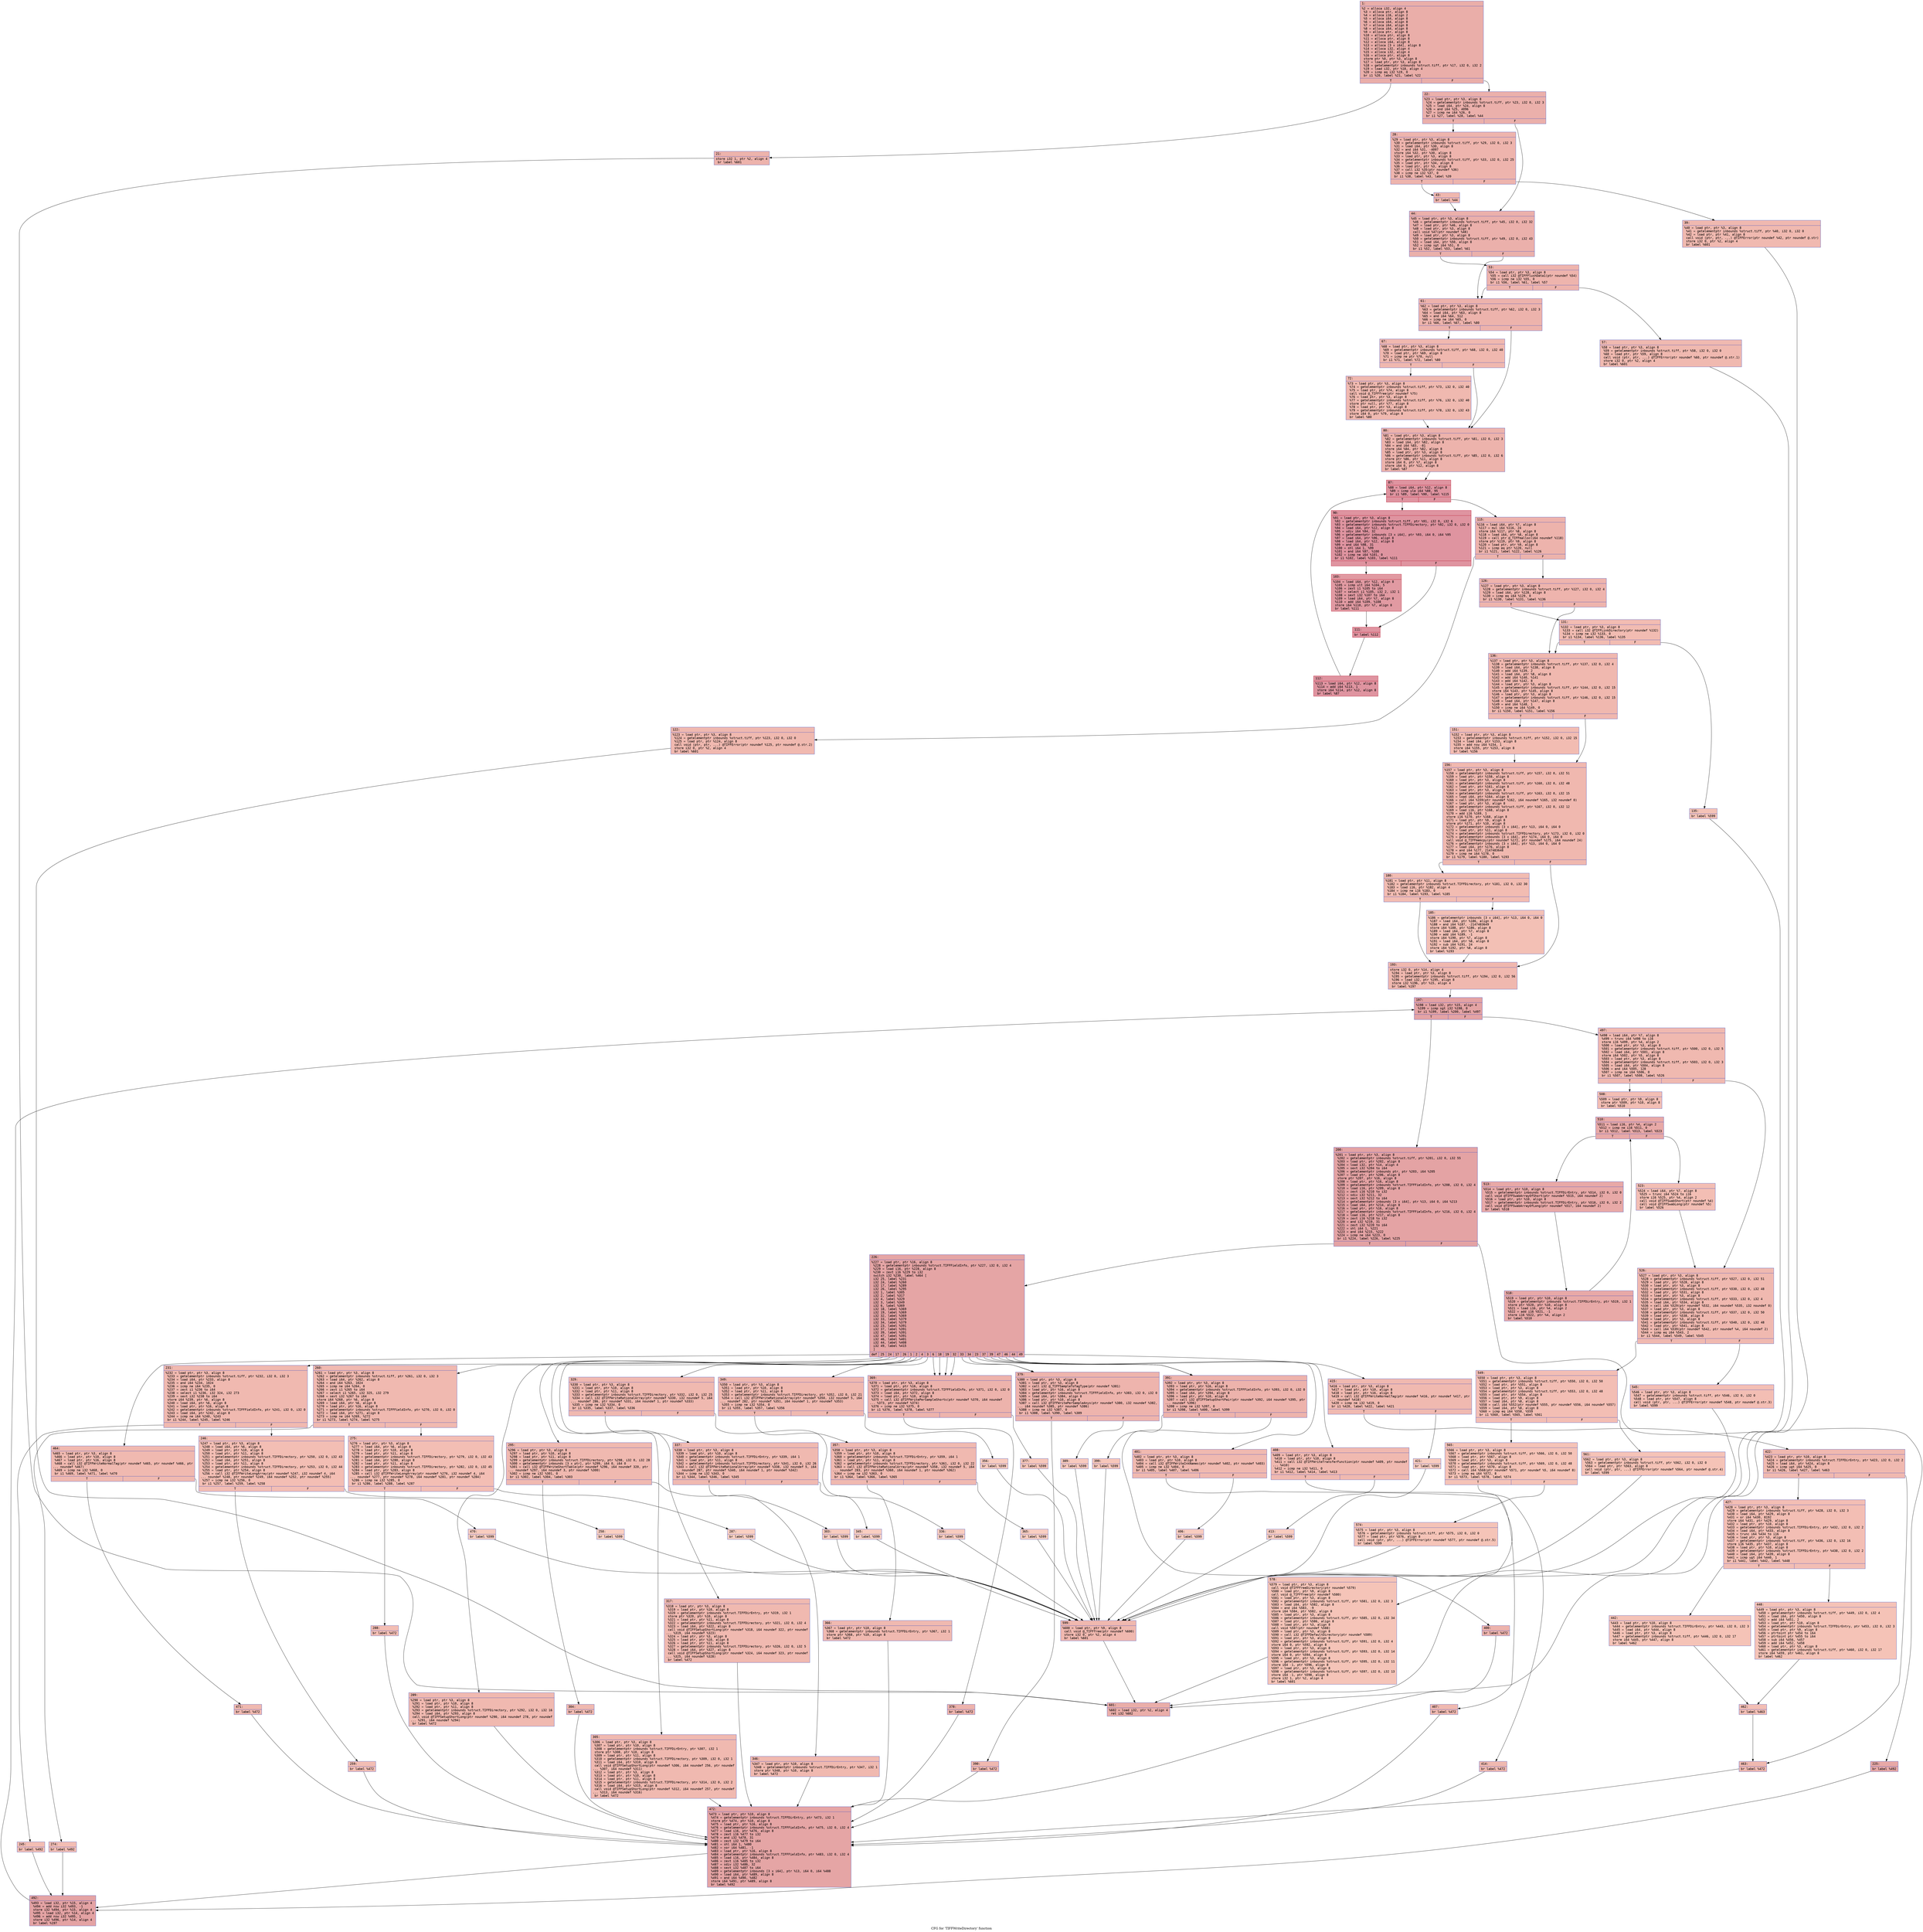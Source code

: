 digraph "CFG for 'TIFFWriteDirectory' function" {
	label="CFG for 'TIFFWriteDirectory' function";

	Node0x6000017e0320 [shape=record,color="#3d50c3ff", style=filled, fillcolor="#d0473d70" fontname="Courier",label="{1:\l|  %2 = alloca i32, align 4\l  %3 = alloca ptr, align 8\l  %4 = alloca i16, align 2\l  %5 = alloca i64, align 8\l  %6 = alloca i64, align 8\l  %7 = alloca i64, align 8\l  %8 = alloca i64, align 8\l  %9 = alloca ptr, align 8\l  %10 = alloca ptr, align 8\l  %11 = alloca ptr, align 8\l  %12 = alloca i64, align 8\l  %13 = alloca [3 x i64], align 8\l  %14 = alloca i32, align 4\l  %15 = alloca i32, align 4\l  %16 = alloca ptr, align 8\l  store ptr %0, ptr %3, align 8\l  %17 = load ptr, ptr %3, align 8\l  %18 = getelementptr inbounds %struct.tiff, ptr %17, i32 0, i32 2\l  %19 = load i32, ptr %18, align 4\l  %20 = icmp eq i32 %19, 0\l  br i1 %20, label %21, label %22\l|{<s0>T|<s1>F}}"];
	Node0x6000017e0320:s0 -> Node0x6000017e0370[tooltip="1 -> 21\nProbability 37.50%" ];
	Node0x6000017e0320:s1 -> Node0x6000017e03c0[tooltip="1 -> 22\nProbability 62.50%" ];
	Node0x6000017e0370 [shape=record,color="#3d50c3ff", style=filled, fillcolor="#d6524470" fontname="Courier",label="{21:\l|  store i32 1, ptr %2, align 4\l  br label %601\l}"];
	Node0x6000017e0370 -> Node0x6000017e22b0[tooltip="21 -> 601\nProbability 100.00%" ];
	Node0x6000017e03c0 [shape=record,color="#3d50c3ff", style=filled, fillcolor="#d24b4070" fontname="Courier",label="{22:\l|  %23 = load ptr, ptr %3, align 8\l  %24 = getelementptr inbounds %struct.tiff, ptr %23, i32 0, i32 3\l  %25 = load i64, ptr %24, align 8\l  %26 = and i64 %25, 4096\l  %27 = icmp ne i64 %26, 0\l  br i1 %27, label %28, label %44\l|{<s0>T|<s1>F}}"];
	Node0x6000017e03c0:s0 -> Node0x6000017e0410[tooltip="22 -> 28\nProbability 50.00%" ];
	Node0x6000017e03c0:s1 -> Node0x6000017e0500[tooltip="22 -> 44\nProbability 50.00%" ];
	Node0x6000017e0410 [shape=record,color="#3d50c3ff", style=filled, fillcolor="#d8564670" fontname="Courier",label="{28:\l|  %29 = load ptr, ptr %3, align 8\l  %30 = getelementptr inbounds %struct.tiff, ptr %29, i32 0, i32 3\l  %31 = load i64, ptr %30, align 8\l  %32 = and i64 %31, -4097\l  store i64 %32, ptr %30, align 8\l  %33 = load ptr, ptr %3, align 8\l  %34 = getelementptr inbounds %struct.tiff, ptr %33, i32 0, i32 25\l  %35 = load ptr, ptr %34, align 8\l  %36 = load ptr, ptr %3, align 8\l  %37 = call i32 %35(ptr noundef %36)\l  %38 = icmp ne i32 %37, 0\l  br i1 %38, label %43, label %39\l|{<s0>T|<s1>F}}"];
	Node0x6000017e0410:s0 -> Node0x6000017e04b0[tooltip="28 -> 43\nProbability 62.50%" ];
	Node0x6000017e0410:s1 -> Node0x6000017e0460[tooltip="28 -> 39\nProbability 37.50%" ];
	Node0x6000017e0460 [shape=record,color="#3d50c3ff", style=filled, fillcolor="#de614d70" fontname="Courier",label="{39:\l|  %40 = load ptr, ptr %3, align 8\l  %41 = getelementptr inbounds %struct.tiff, ptr %40, i32 0, i32 0\l  %42 = load ptr, ptr %41, align 8\l  call void (ptr, ptr, ...) @TIFFError(ptr noundef %42, ptr noundef @.str)\l  store i32 0, ptr %2, align 4\l  br label %601\l}"];
	Node0x6000017e0460 -> Node0x6000017e22b0[tooltip="39 -> 601\nProbability 100.00%" ];
	Node0x6000017e04b0 [shape=record,color="#3d50c3ff", style=filled, fillcolor="#dc5d4a70" fontname="Courier",label="{43:\l|  br label %44\l}"];
	Node0x6000017e04b0 -> Node0x6000017e0500[tooltip="43 -> 44\nProbability 100.00%" ];
	Node0x6000017e0500 [shape=record,color="#3d50c3ff", style=filled, fillcolor="#d24b4070" fontname="Courier",label="{44:\l|  %45 = load ptr, ptr %3, align 8\l  %46 = getelementptr inbounds %struct.tiff, ptr %45, i32 0, i32 32\l  %47 = load ptr, ptr %46, align 8\l  %48 = load ptr, ptr %3, align 8\l  call void %47(ptr noundef %48)\l  %49 = load ptr, ptr %3, align 8\l  %50 = getelementptr inbounds %struct.tiff, ptr %49, i32 0, i32 43\l  %51 = load i64, ptr %50, align 8\l  %52 = icmp sgt i64 %51, 0\l  br i1 %52, label %53, label %61\l|{<s0>T|<s1>F}}"];
	Node0x6000017e0500:s0 -> Node0x6000017e0550[tooltip="44 -> 53\nProbability 62.50%" ];
	Node0x6000017e0500:s1 -> Node0x6000017e05f0[tooltip="44 -> 61\nProbability 37.50%" ];
	Node0x6000017e0550 [shape=record,color="#3d50c3ff", style=filled, fillcolor="#d8564670" fontname="Courier",label="{53:\l|  %54 = load ptr, ptr %3, align 8\l  %55 = call i32 @TIFFFlushData1(ptr noundef %54)\l  %56 = icmp ne i32 %55, 0\l  br i1 %56, label %61, label %57\l|{<s0>T|<s1>F}}"];
	Node0x6000017e0550:s0 -> Node0x6000017e05f0[tooltip="53 -> 61\nProbability 62.50%" ];
	Node0x6000017e0550:s1 -> Node0x6000017e05a0[tooltip="53 -> 57\nProbability 37.50%" ];
	Node0x6000017e05a0 [shape=record,color="#3d50c3ff", style=filled, fillcolor="#de614d70" fontname="Courier",label="{57:\l|  %58 = load ptr, ptr %3, align 8\l  %59 = getelementptr inbounds %struct.tiff, ptr %58, i32 0, i32 0\l  %60 = load ptr, ptr %59, align 8\l  call void (ptr, ptr, ...) @TIFFError(ptr noundef %60, ptr noundef @.str.1)\l  store i32 0, ptr %2, align 4\l  br label %601\l}"];
	Node0x6000017e05a0 -> Node0x6000017e22b0[tooltip="57 -> 601\nProbability 100.00%" ];
	Node0x6000017e05f0 [shape=record,color="#3d50c3ff", style=filled, fillcolor="#d6524470" fontname="Courier",label="{61:\l|  %62 = load ptr, ptr %3, align 8\l  %63 = getelementptr inbounds %struct.tiff, ptr %62, i32 0, i32 3\l  %64 = load i64, ptr %63, align 8\l  %65 = and i64 %64, 512\l  %66 = icmp ne i64 %65, 0\l  br i1 %66, label %67, label %80\l|{<s0>T|<s1>F}}"];
	Node0x6000017e05f0:s0 -> Node0x6000017e0640[tooltip="61 -> 67\nProbability 50.00%" ];
	Node0x6000017e05f0:s1 -> Node0x6000017e06e0[tooltip="61 -> 80\nProbability 50.00%" ];
	Node0x6000017e0640 [shape=record,color="#3d50c3ff", style=filled, fillcolor="#dc5d4a70" fontname="Courier",label="{67:\l|  %68 = load ptr, ptr %3, align 8\l  %69 = getelementptr inbounds %struct.tiff, ptr %68, i32 0, i32 40\l  %70 = load ptr, ptr %69, align 8\l  %71 = icmp ne ptr %70, null\l  br i1 %71, label %72, label %80\l|{<s0>T|<s1>F}}"];
	Node0x6000017e0640:s0 -> Node0x6000017e0690[tooltip="67 -> 72\nProbability 62.50%" ];
	Node0x6000017e0640:s1 -> Node0x6000017e06e0[tooltip="67 -> 80\nProbability 37.50%" ];
	Node0x6000017e0690 [shape=record,color="#3d50c3ff", style=filled, fillcolor="#de614d70" fontname="Courier",label="{72:\l|  %73 = load ptr, ptr %3, align 8\l  %74 = getelementptr inbounds %struct.tiff, ptr %73, i32 0, i32 40\l  %75 = load ptr, ptr %74, align 8\l  call void @_TIFFfree(ptr noundef %75)\l  %76 = load ptr, ptr %3, align 8\l  %77 = getelementptr inbounds %struct.tiff, ptr %76, i32 0, i32 40\l  store ptr null, ptr %77, align 8\l  %78 = load ptr, ptr %3, align 8\l  %79 = getelementptr inbounds %struct.tiff, ptr %78, i32 0, i32 43\l  store i64 0, ptr %79, align 8\l  br label %80\l}"];
	Node0x6000017e0690 -> Node0x6000017e06e0[tooltip="72 -> 80\nProbability 100.00%" ];
	Node0x6000017e06e0 [shape=record,color="#3d50c3ff", style=filled, fillcolor="#d6524470" fontname="Courier",label="{80:\l|  %81 = load ptr, ptr %3, align 8\l  %82 = getelementptr inbounds %struct.tiff, ptr %81, i32 0, i32 3\l  %83 = load i64, ptr %82, align 8\l  %84 = and i64 %83, -81\l  store i64 %84, ptr %82, align 8\l  %85 = load ptr, ptr %3, align 8\l  %86 = getelementptr inbounds %struct.tiff, ptr %85, i32 0, i32 6\l  store ptr %86, ptr %11, align 8\l  store i64 0, ptr %7, align 8\l  store i64 0, ptr %12, align 8\l  br label %87\l}"];
	Node0x6000017e06e0 -> Node0x6000017e0730[tooltip="80 -> 87\nProbability 100.00%" ];
	Node0x6000017e0730 [shape=record,color="#b70d28ff", style=filled, fillcolor="#b70d2870" fontname="Courier",label="{87:\l|  %88 = load i64, ptr %12, align 8\l  %89 = icmp ule i64 %88, 95\l  br i1 %89, label %90, label %115\l|{<s0>T|<s1>F}}"];
	Node0x6000017e0730:s0 -> Node0x6000017e0780[tooltip="87 -> 90\nProbability 96.88%" ];
	Node0x6000017e0730:s1 -> Node0x6000017e08c0[tooltip="87 -> 115\nProbability 3.12%" ];
	Node0x6000017e0780 [shape=record,color="#b70d28ff", style=filled, fillcolor="#b70d2870" fontname="Courier",label="{90:\l|  %91 = load ptr, ptr %3, align 8\l  %92 = getelementptr inbounds %struct.tiff, ptr %91, i32 0, i32 6\l  %93 = getelementptr inbounds %struct.TIFFDirectory, ptr %92, i32 0, i32 0\l  %94 = load i64, ptr %12, align 8\l  %95 = udiv i64 %94, 32\l  %96 = getelementptr inbounds [3 x i64], ptr %93, i64 0, i64 %95\l  %97 = load i64, ptr %96, align 8\l  %98 = load i64, ptr %12, align 8\l  %99 = and i64 %98, 31\l  %100 = shl i64 1, %99\l  %101 = and i64 %97, %100\l  %102 = icmp ne i64 %101, 0\l  br i1 %102, label %103, label %111\l|{<s0>T|<s1>F}}"];
	Node0x6000017e0780:s0 -> Node0x6000017e07d0[tooltip="90 -> 103\nProbability 62.50%" ];
	Node0x6000017e0780:s1 -> Node0x6000017e0820[tooltip="90 -> 111\nProbability 37.50%" ];
	Node0x6000017e07d0 [shape=record,color="#b70d28ff", style=filled, fillcolor="#bb1b2c70" fontname="Courier",label="{103:\l|  %104 = load i64, ptr %12, align 8\l  %105 = icmp ult i64 %104, 5\l  %106 = zext i1 %105 to i64\l  %107 = select i1 %105, i32 2, i32 1\l  %108 = sext i32 %107 to i64\l  %109 = load i64, ptr %7, align 8\l  %110 = add i64 %109, %108\l  store i64 %110, ptr %7, align 8\l  br label %111\l}"];
	Node0x6000017e07d0 -> Node0x6000017e0820[tooltip="103 -> 111\nProbability 100.00%" ];
	Node0x6000017e0820 [shape=record,color="#b70d28ff", style=filled, fillcolor="#b70d2870" fontname="Courier",label="{111:\l|  br label %112\l}"];
	Node0x6000017e0820 -> Node0x6000017e0870[tooltip="111 -> 112\nProbability 100.00%" ];
	Node0x6000017e0870 [shape=record,color="#b70d28ff", style=filled, fillcolor="#b70d2870" fontname="Courier",label="{112:\l|  %113 = load i64, ptr %12, align 8\l  %114 = add i64 %113, 1\l  store i64 %114, ptr %12, align 8\l  br label %87\l}"];
	Node0x6000017e0870 -> Node0x6000017e0730[tooltip="112 -> 87\nProbability 100.00%" ];
	Node0x6000017e08c0 [shape=record,color="#3d50c3ff", style=filled, fillcolor="#d6524470" fontname="Courier",label="{115:\l|  %116 = load i64, ptr %7, align 8\l  %117 = mul i64 %116, 24\l  store i64 %117, ptr %8, align 8\l  %118 = load i64, ptr %8, align 8\l  %119 = call ptr @_TIFFmalloc(i64 noundef %118)\l  store ptr %119, ptr %9, align 8\l  %120 = load ptr, ptr %9, align 8\l  %121 = icmp eq ptr %120, null\l  br i1 %121, label %122, label %126\l|{<s0>T|<s1>F}}"];
	Node0x6000017e08c0:s0 -> Node0x6000017e0910[tooltip="115 -> 122\nProbability 37.50%" ];
	Node0x6000017e08c0:s1 -> Node0x6000017e0960[tooltip="115 -> 126\nProbability 62.50%" ];
	Node0x6000017e0910 [shape=record,color="#3d50c3ff", style=filled, fillcolor="#de614d70" fontname="Courier",label="{122:\l|  %123 = load ptr, ptr %3, align 8\l  %124 = getelementptr inbounds %struct.tiff, ptr %123, i32 0, i32 0\l  %125 = load ptr, ptr %124, align 8\l  call void (ptr, ptr, ...) @TIFFError(ptr noundef %125, ptr noundef @.str.2)\l  store i32 0, ptr %2, align 4\l  br label %601\l}"];
	Node0x6000017e0910 -> Node0x6000017e22b0[tooltip="122 -> 601\nProbability 100.00%" ];
	Node0x6000017e0960 [shape=record,color="#3d50c3ff", style=filled, fillcolor="#d8564670" fontname="Courier",label="{126:\l|  %127 = load ptr, ptr %3, align 8\l  %128 = getelementptr inbounds %struct.tiff, ptr %127, i32 0, i32 4\l  %129 = load i64, ptr %128, align 8\l  %130 = icmp eq i64 %129, 0\l  br i1 %130, label %131, label %136\l|{<s0>T|<s1>F}}"];
	Node0x6000017e0960:s0 -> Node0x6000017e09b0[tooltip="126 -> 131\nProbability 37.50%" ];
	Node0x6000017e0960:s1 -> Node0x6000017e0a50[tooltip="126 -> 136\nProbability 62.50%" ];
	Node0x6000017e09b0 [shape=record,color="#3d50c3ff", style=filled, fillcolor="#e1675170" fontname="Courier",label="{131:\l|  %132 = load ptr, ptr %3, align 8\l  %133 = call i32 @TIFFLinkDirectory(ptr noundef %132)\l  %134 = icmp ne i32 %133, 0\l  br i1 %134, label %136, label %135\l|{<s0>T|<s1>F}}"];
	Node0x6000017e09b0:s0 -> Node0x6000017e0a50[tooltip="131 -> 136\nProbability 62.50%" ];
	Node0x6000017e09b0:s1 -> Node0x6000017e0a00[tooltip="131 -> 135\nProbability 37.50%" ];
	Node0x6000017e0a00 [shape=record,color="#3d50c3ff", style=filled, fillcolor="#e8765c70" fontname="Courier",label="{135:\l|  br label %599\l}"];
	Node0x6000017e0a00 -> Node0x6000017e2260[tooltip="135 -> 599\nProbability 100.00%" ];
	Node0x6000017e0a50 [shape=record,color="#3d50c3ff", style=filled, fillcolor="#dc5d4a70" fontname="Courier",label="{136:\l|  %137 = load ptr, ptr %3, align 8\l  %138 = getelementptr inbounds %struct.tiff, ptr %137, i32 0, i32 4\l  %139 = load i64, ptr %138, align 8\l  %140 = add i64 %139, 2\l  %141 = load i64, ptr %8, align 8\l  %142 = add i64 %140, %141\l  %143 = add i64 %142, 8\l  %144 = load ptr, ptr %3, align 8\l  %145 = getelementptr inbounds %struct.tiff, ptr %144, i32 0, i32 15\l  store i64 %143, ptr %145, align 8\l  %146 = load ptr, ptr %3, align 8\l  %147 = getelementptr inbounds %struct.tiff, ptr %146, i32 0, i32 15\l  %148 = load i64, ptr %147, align 8\l  %149 = and i64 %148, 1\l  %150 = icmp ne i64 %149, 0\l  br i1 %150, label %151, label %156\l|{<s0>T|<s1>F}}"];
	Node0x6000017e0a50:s0 -> Node0x6000017e0aa0[tooltip="136 -> 151\nProbability 50.00%" ];
	Node0x6000017e0a50:s1 -> Node0x6000017e0af0[tooltip="136 -> 156\nProbability 50.00%" ];
	Node0x6000017e0aa0 [shape=record,color="#3d50c3ff", style=filled, fillcolor="#e1675170" fontname="Courier",label="{151:\l|  %152 = load ptr, ptr %3, align 8\l  %153 = getelementptr inbounds %struct.tiff, ptr %152, i32 0, i32 15\l  %154 = load i64, ptr %153, align 8\l  %155 = add nsw i64 %154, 1\l  store i64 %155, ptr %153, align 8\l  br label %156\l}"];
	Node0x6000017e0aa0 -> Node0x6000017e0af0[tooltip="151 -> 156\nProbability 100.00%" ];
	Node0x6000017e0af0 [shape=record,color="#3d50c3ff", style=filled, fillcolor="#dc5d4a70" fontname="Courier",label="{156:\l|  %157 = load ptr, ptr %3, align 8\l  %158 = getelementptr inbounds %struct.tiff, ptr %157, i32 0, i32 51\l  %159 = load ptr, ptr %158, align 8\l  %160 = load ptr, ptr %3, align 8\l  %161 = getelementptr inbounds %struct.tiff, ptr %160, i32 0, i32 48\l  %162 = load ptr, ptr %161, align 8\l  %163 = load ptr, ptr %3, align 8\l  %164 = getelementptr inbounds %struct.tiff, ptr %163, i32 0, i32 15\l  %165 = load i64, ptr %164, align 8\l  %166 = call i64 %159(ptr noundef %162, i64 noundef %165, i32 noundef 0)\l  %167 = load ptr, ptr %3, align 8\l  %168 = getelementptr inbounds %struct.tiff, ptr %167, i32 0, i32 12\l  %169 = load i16, ptr %168, align 8\l  %170 = add i16 %169, 1\l  store i16 %170, ptr %168, align 8\l  %171 = load ptr, ptr %9, align 8\l  store ptr %171, ptr %10, align 8\l  %172 = getelementptr inbounds [3 x i64], ptr %13, i64 0, i64 0\l  %173 = load ptr, ptr %11, align 8\l  %174 = getelementptr inbounds %struct.TIFFDirectory, ptr %173, i32 0, i32 0\l  %175 = getelementptr inbounds [3 x i64], ptr %174, i64 0, i64 0\l  call void @_TIFFmemcpy(ptr noundef %172, ptr noundef %175, i64 noundef 24)\l  %176 = getelementptr inbounds [3 x i64], ptr %13, i64 0, i64 0\l  %177 = load i64, ptr %176, align 8\l  %178 = and i64 %177, 2147483648\l  %179 = icmp ne i64 %178, 0\l  br i1 %179, label %180, label %193\l|{<s0>T|<s1>F}}"];
	Node0x6000017e0af0:s0 -> Node0x6000017e0b40[tooltip="156 -> 180\nProbability 50.00%" ];
	Node0x6000017e0af0:s1 -> Node0x6000017e0be0[tooltip="156 -> 193\nProbability 50.00%" ];
	Node0x6000017e0b40 [shape=record,color="#3d50c3ff", style=filled, fillcolor="#e1675170" fontname="Courier",label="{180:\l|  %181 = load ptr, ptr %11, align 8\l  %182 = getelementptr inbounds %struct.TIFFDirectory, ptr %181, i32 0, i32 30\l  %183 = load i16, ptr %182, align 4\l  %184 = icmp ne i16 %183, 0\l  br i1 %184, label %193, label %185\l|{<s0>T|<s1>F}}"];
	Node0x6000017e0b40:s0 -> Node0x6000017e0be0[tooltip="180 -> 193\nProbability 62.50%" ];
	Node0x6000017e0b40:s1 -> Node0x6000017e0b90[tooltip="180 -> 185\nProbability 37.50%" ];
	Node0x6000017e0b90 [shape=record,color="#3d50c3ff", style=filled, fillcolor="#e5705870" fontname="Courier",label="{185:\l|  %186 = getelementptr inbounds [3 x i64], ptr %13, i64 0, i64 0\l  %187 = load i64, ptr %186, align 8\l  %188 = and i64 %187, -2147483649\l  store i64 %188, ptr %186, align 8\l  %189 = load i64, ptr %7, align 8\l  %190 = add i64 %189, -1\l  store i64 %190, ptr %7, align 8\l  %191 = load i64, ptr %8, align 8\l  %192 = sub i64 %191, 24\l  store i64 %192, ptr %8, align 8\l  br label %193\l}"];
	Node0x6000017e0b90 -> Node0x6000017e0be0[tooltip="185 -> 193\nProbability 100.00%" ];
	Node0x6000017e0be0 [shape=record,color="#3d50c3ff", style=filled, fillcolor="#dc5d4a70" fontname="Courier",label="{193:\l|  store i32 0, ptr %14, align 4\l  %194 = load ptr, ptr %3, align 8\l  %195 = getelementptr inbounds %struct.tiff, ptr %194, i32 0, i32 56\l  %196 = load i32, ptr %195, align 8\l  store i32 %196, ptr %15, align 4\l  br label %197\l}"];
	Node0x6000017e0be0 -> Node0x6000017e0c30[tooltip="193 -> 197\nProbability 100.00%" ];
	Node0x6000017e0c30 [shape=record,color="#3d50c3ff", style=filled, fillcolor="#c32e3170" fontname="Courier",label="{197:\l|  %198 = load i32, ptr %15, align 4\l  %199 = icmp sgt i32 %198, 0\l  br i1 %199, label %200, label %497\l|{<s0>T|<s1>F}}"];
	Node0x6000017e0c30:s0 -> Node0x6000017e0c80[tooltip="197 -> 200\nProbability 96.88%" ];
	Node0x6000017e0c30:s1 -> Node0x6000017e1e50[tooltip="197 -> 497\nProbability 3.12%" ];
	Node0x6000017e0c80 [shape=record,color="#3d50c3ff", style=filled, fillcolor="#c32e3170" fontname="Courier",label="{200:\l|  %201 = load ptr, ptr %3, align 8\l  %202 = getelementptr inbounds %struct.tiff, ptr %201, i32 0, i32 55\l  %203 = load ptr, ptr %202, align 8\l  %204 = load i32, ptr %14, align 4\l  %205 = sext i32 %204 to i64\l  %206 = getelementptr inbounds ptr, ptr %203, i64 %205\l  %207 = load ptr, ptr %206, align 8\l  store ptr %207, ptr %16, align 8\l  %208 = load ptr, ptr %16, align 8\l  %209 = getelementptr inbounds %struct.TIFFFieldInfo, ptr %208, i32 0, i32 4\l  %210 = load i16, ptr %209, align 8\l  %211 = zext i16 %210 to i32\l  %212 = sdiv i32 %211, 32\l  %213 = sext i32 %212 to i64\l  %214 = getelementptr inbounds [3 x i64], ptr %13, i64 0, i64 %213\l  %215 = load i64, ptr %214, align 8\l  %216 = load ptr, ptr %16, align 8\l  %217 = getelementptr inbounds %struct.TIFFFieldInfo, ptr %216, i32 0, i32 4\l  %218 = load i16, ptr %217, align 8\l  %219 = zext i16 %218 to i32\l  %220 = and i32 %219, 31\l  %221 = zext i32 %220 to i64\l  %222 = shl i64 1, %221\l  %223 = and i64 %215, %222\l  %224 = icmp ne i64 %223, 0\l  br i1 %224, label %226, label %225\l|{<s0>T|<s1>F}}"];
	Node0x6000017e0c80:s0 -> Node0x6000017e0d20[tooltip="200 -> 226\nProbability 62.50%" ];
	Node0x6000017e0c80:s1 -> Node0x6000017e0cd0[tooltip="200 -> 225\nProbability 37.50%" ];
	Node0x6000017e0cd0 [shape=record,color="#3d50c3ff", style=filled, fillcolor="#ca3b3770" fontname="Courier",label="{225:\l|  br label %492\l}"];
	Node0x6000017e0cd0 -> Node0x6000017e1e00[tooltip="225 -> 492\nProbability 100.00%" ];
	Node0x6000017e0d20 [shape=record,color="#3d50c3ff", style=filled, fillcolor="#c5333470" fontname="Courier",label="{226:\l|  %227 = load ptr, ptr %16, align 8\l  %228 = getelementptr inbounds %struct.TIFFFieldInfo, ptr %227, i32 0, i32 4\l  %229 = load i16, ptr %228, align 8\l  %230 = zext i16 %229 to i32\l  switch i32 %230, label %464 [\l    i32 25, label %231\l    i32 24, label %260\l    i32 17, label %289\l    i32 26, label %295\l    i32 1, label %305\l    i32 2, label %317\l    i32 4, label %329\l    i32 3, label %349\l    i32 6, label %369\l    i32 18, label %369\l    i32 19, label %369\l    i32 32, label %369\l    i32 33, label %379\l    i32 34, label %379\l    i32 23, label %391\l    i32 37, label %391\l    i32 39, label %391\l    i32 47, label %391\l    i32 46, label %401\l    i32 44, label %408\l    i32 49, label %415\l  ]\l|{<s0>def|<s1>25|<s2>24|<s3>17|<s4>26|<s5>1|<s6>2|<s7>4|<s8>3|<s9>6|<s10>18|<s11>19|<s12>32|<s13>33|<s14>34|<s15>23|<s16>37|<s17>39|<s18>47|<s19>46|<s20>44|<s21>49}}"];
	Node0x6000017e0d20:s0 -> Node0x6000017e1cc0[tooltip="226 -> 464\nProbability 4.55%" ];
	Node0x6000017e0d20:s1 -> Node0x6000017e0d70[tooltip="226 -> 231\nProbability 4.55%" ];
	Node0x6000017e0d20:s2 -> Node0x6000017e0f00[tooltip="226 -> 260\nProbability 4.55%" ];
	Node0x6000017e0d20:s3 -> Node0x6000017e1090[tooltip="226 -> 289\nProbability 4.55%" ];
	Node0x6000017e0d20:s4 -> Node0x6000017e10e0[tooltip="226 -> 295\nProbability 4.55%" ];
	Node0x6000017e0d20:s5 -> Node0x6000017e11d0[tooltip="226 -> 305\nProbability 4.55%" ];
	Node0x6000017e0d20:s6 -> Node0x6000017e1220[tooltip="226 -> 317\nProbability 4.55%" ];
	Node0x6000017e0d20:s7 -> Node0x6000017e1270[tooltip="226 -> 329\nProbability 4.55%" ];
	Node0x6000017e0d20:s8 -> Node0x6000017e1400[tooltip="226 -> 349\nProbability 4.55%" ];
	Node0x6000017e0d20:s9 -> Node0x6000017e1590[tooltip="226 -> 369\nProbability 18.18%" ];
	Node0x6000017e0d20:s10 -> Node0x6000017e1590[tooltip="226 -> 369\nProbability 18.18%" ];
	Node0x6000017e0d20:s11 -> Node0x6000017e1590[tooltip="226 -> 369\nProbability 18.18%" ];
	Node0x6000017e0d20:s12 -> Node0x6000017e1590[tooltip="226 -> 369\nProbability 18.18%" ];
	Node0x6000017e0d20:s13 -> Node0x6000017e1680[tooltip="226 -> 379\nProbability 9.09%" ];
	Node0x6000017e0d20:s14 -> Node0x6000017e1680[tooltip="226 -> 379\nProbability 9.09%" ];
	Node0x6000017e0d20:s15 -> Node0x6000017e1770[tooltip="226 -> 391\nProbability 18.18%" ];
	Node0x6000017e0d20:s16 -> Node0x6000017e1770[tooltip="226 -> 391\nProbability 18.18%" ];
	Node0x6000017e0d20:s17 -> Node0x6000017e1770[tooltip="226 -> 391\nProbability 18.18%" ];
	Node0x6000017e0d20:s18 -> Node0x6000017e1770[tooltip="226 -> 391\nProbability 18.18%" ];
	Node0x6000017e0d20:s19 -> Node0x6000017e1860[tooltip="226 -> 401\nProbability 4.55%" ];
	Node0x6000017e0d20:s20 -> Node0x6000017e1950[tooltip="226 -> 408\nProbability 4.55%" ];
	Node0x6000017e0d20:s21 -> Node0x6000017e1a40[tooltip="226 -> 415\nProbability 4.55%" ];
	Node0x6000017e0d70 [shape=record,color="#3d50c3ff", style=filled, fillcolor="#de614d70" fontname="Courier",label="{231:\l|  %232 = load ptr, ptr %3, align 8\l  %233 = getelementptr inbounds %struct.tiff, ptr %232, i32 0, i32 3\l  %234 = load i64, ptr %233, align 8\l  %235 = and i64 %234, 1024\l  %236 = icmp ne i64 %235, 0\l  %237 = zext i1 %236 to i64\l  %238 = select i1 %236, i32 324, i32 273\l  %239 = sext i32 %238 to i64\l  store i64 %239, ptr %6, align 8\l  %240 = load i64, ptr %6, align 8\l  %241 = load ptr, ptr %16, align 8\l  %242 = getelementptr inbounds %struct.TIFFFieldInfo, ptr %241, i32 0, i32 0\l  %243 = load i64, ptr %242, align 8\l  %244 = icmp ne i64 %240, %243\l  br i1 %244, label %245, label %246\l|{<s0>T|<s1>F}}"];
	Node0x6000017e0d70:s0 -> Node0x6000017e0dc0[tooltip="231 -> 245\nProbability 50.00%" ];
	Node0x6000017e0d70:s1 -> Node0x6000017e0e10[tooltip="231 -> 246\nProbability 50.00%" ];
	Node0x6000017e0dc0 [shape=record,color="#3d50c3ff", style=filled, fillcolor="#e36c5570" fontname="Courier",label="{245:\l|  br label %492\l}"];
	Node0x6000017e0dc0 -> Node0x6000017e1e00[tooltip="245 -> 492\nProbability 100.00%" ];
	Node0x6000017e0e10 [shape=record,color="#3d50c3ff", style=filled, fillcolor="#e36c5570" fontname="Courier",label="{246:\l|  %247 = load ptr, ptr %3, align 8\l  %248 = load i64, ptr %6, align 8\l  %249 = load ptr, ptr %10, align 8\l  %250 = load ptr, ptr %11, align 8\l  %251 = getelementptr inbounds %struct.TIFFDirectory, ptr %250, i32 0, i32 43\l  %252 = load i64, ptr %251, align 8\l  %253 = load ptr, ptr %11, align 8\l  %254 = getelementptr inbounds %struct.TIFFDirectory, ptr %253, i32 0, i32 44\l  %255 = load ptr, ptr %254, align 8\l  %256 = call i32 @TIFFWriteLongArray(ptr noundef %247, i32 noundef 4, i64\l... noundef %248, ptr noundef %249, i64 noundef %252, ptr noundef %255)\l  %257 = icmp ne i32 %256, 0\l  br i1 %257, label %259, label %258\l|{<s0>T|<s1>F}}"];
	Node0x6000017e0e10:s0 -> Node0x6000017e0eb0[tooltip="246 -> 259\nProbability 96.88%" ];
	Node0x6000017e0e10:s1 -> Node0x6000017e0e60[tooltip="246 -> 258\nProbability 3.12%" ];
	Node0x6000017e0e60 [shape=record,color="#3d50c3ff", style=filled, fillcolor="#f3947570" fontname="Courier",label="{258:\l|  br label %599\l}"];
	Node0x6000017e0e60 -> Node0x6000017e2260[tooltip="258 -> 599\nProbability 100.00%" ];
	Node0x6000017e0eb0 [shape=record,color="#3d50c3ff", style=filled, fillcolor="#e36c5570" fontname="Courier",label="{259:\l|  br label %472\l}"];
	Node0x6000017e0eb0 -> Node0x6000017e1db0[tooltip="259 -> 472\nProbability 100.00%" ];
	Node0x6000017e0f00 [shape=record,color="#3d50c3ff", style=filled, fillcolor="#de614d70" fontname="Courier",label="{260:\l|  %261 = load ptr, ptr %3, align 8\l  %262 = getelementptr inbounds %struct.tiff, ptr %261, i32 0, i32 3\l  %263 = load i64, ptr %262, align 8\l  %264 = and i64 %263, 1024\l  %265 = icmp ne i64 %264, 0\l  %266 = zext i1 %265 to i64\l  %267 = select i1 %265, i32 325, i32 279\l  %268 = sext i32 %267 to i64\l  store i64 %268, ptr %6, align 8\l  %269 = load i64, ptr %6, align 8\l  %270 = load ptr, ptr %16, align 8\l  %271 = getelementptr inbounds %struct.TIFFFieldInfo, ptr %270, i32 0, i32 0\l  %272 = load i64, ptr %271, align 8\l  %273 = icmp ne i64 %269, %272\l  br i1 %273, label %274, label %275\l|{<s0>T|<s1>F}}"];
	Node0x6000017e0f00:s0 -> Node0x6000017e0f50[tooltip="260 -> 274\nProbability 50.00%" ];
	Node0x6000017e0f00:s1 -> Node0x6000017e0fa0[tooltip="260 -> 275\nProbability 50.00%" ];
	Node0x6000017e0f50 [shape=record,color="#3d50c3ff", style=filled, fillcolor="#e36c5570" fontname="Courier",label="{274:\l|  br label %492\l}"];
	Node0x6000017e0f50 -> Node0x6000017e1e00[tooltip="274 -> 492\nProbability 100.00%" ];
	Node0x6000017e0fa0 [shape=record,color="#3d50c3ff", style=filled, fillcolor="#e36c5570" fontname="Courier",label="{275:\l|  %276 = load ptr, ptr %3, align 8\l  %277 = load i64, ptr %6, align 8\l  %278 = load ptr, ptr %10, align 8\l  %279 = load ptr, ptr %11, align 8\l  %280 = getelementptr inbounds %struct.TIFFDirectory, ptr %279, i32 0, i32 43\l  %281 = load i64, ptr %280, align 8\l  %282 = load ptr, ptr %11, align 8\l  %283 = getelementptr inbounds %struct.TIFFDirectory, ptr %282, i32 0, i32 45\l  %284 = load ptr, ptr %283, align 8\l  %285 = call i32 @TIFFWriteLongArray(ptr noundef %276, i32 noundef 4, i64\l... noundef %277, ptr noundef %278, i64 noundef %281, ptr noundef %284)\l  %286 = icmp ne i32 %285, 0\l  br i1 %286, label %288, label %287\l|{<s0>T|<s1>F}}"];
	Node0x6000017e0fa0:s0 -> Node0x6000017e1040[tooltip="275 -> 288\nProbability 96.88%" ];
	Node0x6000017e0fa0:s1 -> Node0x6000017e0ff0[tooltip="275 -> 287\nProbability 3.12%" ];
	Node0x6000017e0ff0 [shape=record,color="#3d50c3ff", style=filled, fillcolor="#f3947570" fontname="Courier",label="{287:\l|  br label %599\l}"];
	Node0x6000017e0ff0 -> Node0x6000017e2260[tooltip="287 -> 599\nProbability 100.00%" ];
	Node0x6000017e1040 [shape=record,color="#3d50c3ff", style=filled, fillcolor="#e36c5570" fontname="Courier",label="{288:\l|  br label %472\l}"];
	Node0x6000017e1040 -> Node0x6000017e1db0[tooltip="288 -> 472\nProbability 100.00%" ];
	Node0x6000017e1090 [shape=record,color="#3d50c3ff", style=filled, fillcolor="#de614d70" fontname="Courier",label="{289:\l|  %290 = load ptr, ptr %3, align 8\l  %291 = load ptr, ptr %10, align 8\l  %292 = load ptr, ptr %11, align 8\l  %293 = getelementptr inbounds %struct.TIFFDirectory, ptr %292, i32 0, i32 16\l  %294 = load i64, ptr %293, align 8\l  call void @TIFFSetupShortLong(ptr noundef %290, i64 noundef 278, ptr noundef\l... %291, i64 noundef %294)\l  br label %472\l}"];
	Node0x6000017e1090 -> Node0x6000017e1db0[tooltip="289 -> 472\nProbability 100.00%" ];
	Node0x6000017e10e0 [shape=record,color="#3d50c3ff", style=filled, fillcolor="#de614d70" fontname="Courier",label="{295:\l|  %296 = load ptr, ptr %3, align 8\l  %297 = load ptr, ptr %10, align 8\l  %298 = load ptr, ptr %11, align 8\l  %299 = getelementptr inbounds %struct.TIFFDirectory, ptr %298, i32 0, i32 28\l  %300 = getelementptr inbounds [3 x ptr], ptr %299, i64 0, i64 0\l  %301 = call i32 @TIFFWriteShortTable(ptr noundef %296, i64 noundef 320, ptr\l... noundef %297, i64 noundef 3, ptr noundef %300)\l  %302 = icmp ne i32 %301, 0\l  br i1 %302, label %304, label %303\l|{<s0>T|<s1>F}}"];
	Node0x6000017e10e0:s0 -> Node0x6000017e1180[tooltip="295 -> 304\nProbability 96.88%" ];
	Node0x6000017e10e0:s1 -> Node0x6000017e1130[tooltip="295 -> 303\nProbability 3.12%" ];
	Node0x6000017e1130 [shape=record,color="#3d50c3ff", style=filled, fillcolor="#f08b6e70" fontname="Courier",label="{303:\l|  br label %599\l}"];
	Node0x6000017e1130 -> Node0x6000017e2260[tooltip="303 -> 599\nProbability 100.00%" ];
	Node0x6000017e1180 [shape=record,color="#3d50c3ff", style=filled, fillcolor="#de614d70" fontname="Courier",label="{304:\l|  br label %472\l}"];
	Node0x6000017e1180 -> Node0x6000017e1db0[tooltip="304 -> 472\nProbability 100.00%" ];
	Node0x6000017e11d0 [shape=record,color="#3d50c3ff", style=filled, fillcolor="#de614d70" fontname="Courier",label="{305:\l|  %306 = load ptr, ptr %3, align 8\l  %307 = load ptr, ptr %10, align 8\l  %308 = getelementptr inbounds %struct.TIFFDirEntry, ptr %307, i32 1\l  store ptr %308, ptr %10, align 8\l  %309 = load ptr, ptr %11, align 8\l  %310 = getelementptr inbounds %struct.TIFFDirectory, ptr %309, i32 0, i32 1\l  %311 = load i64, ptr %310, align 8\l  call void @TIFFSetupShortLong(ptr noundef %306, i64 noundef 256, ptr noundef\l... %307, i64 noundef %311)\l  %312 = load ptr, ptr %3, align 8\l  %313 = load ptr, ptr %10, align 8\l  %314 = load ptr, ptr %11, align 8\l  %315 = getelementptr inbounds %struct.TIFFDirectory, ptr %314, i32 0, i32 2\l  %316 = load i64, ptr %315, align 8\l  call void @TIFFSetupShortLong(ptr noundef %312, i64 noundef 257, ptr noundef\l... %313, i64 noundef %316)\l  br label %472\l}"];
	Node0x6000017e11d0 -> Node0x6000017e1db0[tooltip="305 -> 472\nProbability 100.00%" ];
	Node0x6000017e1220 [shape=record,color="#3d50c3ff", style=filled, fillcolor="#de614d70" fontname="Courier",label="{317:\l|  %318 = load ptr, ptr %3, align 8\l  %319 = load ptr, ptr %10, align 8\l  %320 = getelementptr inbounds %struct.TIFFDirEntry, ptr %319, i32 1\l  store ptr %320, ptr %10, align 8\l  %321 = load ptr, ptr %11, align 8\l  %322 = getelementptr inbounds %struct.TIFFDirectory, ptr %321, i32 0, i32 4\l  %323 = load i64, ptr %322, align 8\l  call void @TIFFSetupShortLong(ptr noundef %318, i64 noundef 322, ptr noundef\l... %319, i64 noundef %323)\l  %324 = load ptr, ptr %3, align 8\l  %325 = load ptr, ptr %10, align 8\l  %326 = load ptr, ptr %11, align 8\l  %327 = getelementptr inbounds %struct.TIFFDirectory, ptr %326, i32 0, i32 5\l  %328 = load i64, ptr %327, align 8\l  call void @TIFFSetupShortLong(ptr noundef %324, i64 noundef 323, ptr noundef\l... %325, i64 noundef %328)\l  br label %472\l}"];
	Node0x6000017e1220 -> Node0x6000017e1db0[tooltip="317 -> 472\nProbability 100.00%" ];
	Node0x6000017e1270 [shape=record,color="#3d50c3ff", style=filled, fillcolor="#de614d70" fontname="Courier",label="{329:\l|  %330 = load ptr, ptr %3, align 8\l  %331 = load ptr, ptr %10, align 8\l  %332 = load ptr, ptr %11, align 8\l  %333 = getelementptr inbounds %struct.TIFFDirectory, ptr %332, i32 0, i32 25\l  %334 = call i32 @TIFFWriteRationalArray(ptr noundef %330, i32 noundef 5, i64\l... noundef 286, ptr noundef %331, i64 noundef 1, ptr noundef %333)\l  %335 = icmp ne i32 %334, 0\l  br i1 %335, label %337, label %336\l|{<s0>T|<s1>F}}"];
	Node0x6000017e1270:s0 -> Node0x6000017e1310[tooltip="329 -> 337\nProbability 96.88%" ];
	Node0x6000017e1270:s1 -> Node0x6000017e12c0[tooltip="329 -> 336\nProbability 3.12%" ];
	Node0x6000017e12c0 [shape=record,color="#3d50c3ff", style=filled, fillcolor="#f08b6e70" fontname="Courier",label="{336:\l|  br label %599\l}"];
	Node0x6000017e12c0 -> Node0x6000017e2260[tooltip="336 -> 599\nProbability 100.00%" ];
	Node0x6000017e1310 [shape=record,color="#3d50c3ff", style=filled, fillcolor="#de614d70" fontname="Courier",label="{337:\l|  %338 = load ptr, ptr %3, align 8\l  %339 = load ptr, ptr %10, align 8\l  %340 = getelementptr inbounds %struct.TIFFDirEntry, ptr %339, i64 1\l  %341 = load ptr, ptr %11, align 8\l  %342 = getelementptr inbounds %struct.TIFFDirectory, ptr %341, i32 0, i32 26\l  %343 = call i32 @TIFFWriteRationalArray(ptr noundef %338, i32 noundef 5, i64\l... noundef 287, ptr noundef %340, i64 noundef 1, ptr noundef %342)\l  %344 = icmp ne i32 %343, 0\l  br i1 %344, label %346, label %345\l|{<s0>T|<s1>F}}"];
	Node0x6000017e1310:s0 -> Node0x6000017e13b0[tooltip="337 -> 346\nProbability 96.88%" ];
	Node0x6000017e1310:s1 -> Node0x6000017e1360[tooltip="337 -> 345\nProbability 3.12%" ];
	Node0x6000017e1360 [shape=record,color="#3d50c3ff", style=filled, fillcolor="#f2907270" fontname="Courier",label="{345:\l|  br label %599\l}"];
	Node0x6000017e1360 -> Node0x6000017e2260[tooltip="345 -> 599\nProbability 100.00%" ];
	Node0x6000017e13b0 [shape=record,color="#3d50c3ff", style=filled, fillcolor="#de614d70" fontname="Courier",label="{346:\l|  %347 = load ptr, ptr %10, align 8\l  %348 = getelementptr inbounds %struct.TIFFDirEntry, ptr %347, i32 1\l  store ptr %348, ptr %10, align 8\l  br label %472\l}"];
	Node0x6000017e13b0 -> Node0x6000017e1db0[tooltip="346 -> 472\nProbability 100.00%" ];
	Node0x6000017e1400 [shape=record,color="#3d50c3ff", style=filled, fillcolor="#de614d70" fontname="Courier",label="{349:\l|  %350 = load ptr, ptr %3, align 8\l  %351 = load ptr, ptr %10, align 8\l  %352 = load ptr, ptr %11, align 8\l  %353 = getelementptr inbounds %struct.TIFFDirectory, ptr %352, i32 0, i32 21\l  %354 = call i32 @TIFFWriteRationalArray(ptr noundef %350, i32 noundef 5, i64\l... noundef 282, ptr noundef %351, i64 noundef 1, ptr noundef %353)\l  %355 = icmp ne i32 %354, 0\l  br i1 %355, label %357, label %356\l|{<s0>T|<s1>F}}"];
	Node0x6000017e1400:s0 -> Node0x6000017e14a0[tooltip="349 -> 357\nProbability 96.88%" ];
	Node0x6000017e1400:s1 -> Node0x6000017e1450[tooltip="349 -> 356\nProbability 3.12%" ];
	Node0x6000017e1450 [shape=record,color="#3d50c3ff", style=filled, fillcolor="#f08b6e70" fontname="Courier",label="{356:\l|  br label %599\l}"];
	Node0x6000017e1450 -> Node0x6000017e2260[tooltip="356 -> 599\nProbability 100.00%" ];
	Node0x6000017e14a0 [shape=record,color="#3d50c3ff", style=filled, fillcolor="#de614d70" fontname="Courier",label="{357:\l|  %358 = load ptr, ptr %3, align 8\l  %359 = load ptr, ptr %10, align 8\l  %360 = getelementptr inbounds %struct.TIFFDirEntry, ptr %359, i64 1\l  %361 = load ptr, ptr %11, align 8\l  %362 = getelementptr inbounds %struct.TIFFDirectory, ptr %361, i32 0, i32 22\l  %363 = call i32 @TIFFWriteRationalArray(ptr noundef %358, i32 noundef 5, i64\l... noundef 283, ptr noundef %360, i64 noundef 1, ptr noundef %362)\l  %364 = icmp ne i32 %363, 0\l  br i1 %364, label %366, label %365\l|{<s0>T|<s1>F}}"];
	Node0x6000017e14a0:s0 -> Node0x6000017e1540[tooltip="357 -> 366\nProbability 96.88%" ];
	Node0x6000017e14a0:s1 -> Node0x6000017e14f0[tooltip="357 -> 365\nProbability 3.12%" ];
	Node0x6000017e14f0 [shape=record,color="#3d50c3ff", style=filled, fillcolor="#f2907270" fontname="Courier",label="{365:\l|  br label %599\l}"];
	Node0x6000017e14f0 -> Node0x6000017e2260[tooltip="365 -> 599\nProbability 100.00%" ];
	Node0x6000017e1540 [shape=record,color="#3d50c3ff", style=filled, fillcolor="#de614d70" fontname="Courier",label="{366:\l|  %367 = load ptr, ptr %10, align 8\l  %368 = getelementptr inbounds %struct.TIFFDirEntry, ptr %367, i32 1\l  store ptr %368, ptr %10, align 8\l  br label %472\l}"];
	Node0x6000017e1540 -> Node0x6000017e1db0[tooltip="366 -> 472\nProbability 100.00%" ];
	Node0x6000017e1590 [shape=record,color="#3d50c3ff", style=filled, fillcolor="#d6524470" fontname="Courier",label="{369:\l|  %370 = load ptr, ptr %3, align 8\l  %371 = load ptr, ptr %16, align 8\l  %372 = getelementptr inbounds %struct.TIFFFieldInfo, ptr %371, i32 0, i32 0\l  %373 = load i64, ptr %372, align 8\l  %374 = load ptr, ptr %10, align 8\l  %375 = call i32 @TIFFWritePerSampleShorts(ptr noundef %370, i64 noundef\l... %373, ptr noundef %374)\l  %376 = icmp ne i32 %375, 0\l  br i1 %376, label %378, label %377\l|{<s0>T|<s1>F}}"];
	Node0x6000017e1590:s0 -> Node0x6000017e1630[tooltip="369 -> 378\nProbability 96.88%" ];
	Node0x6000017e1590:s1 -> Node0x6000017e15e0[tooltip="369 -> 377\nProbability 3.12%" ];
	Node0x6000017e15e0 [shape=record,color="#3d50c3ff", style=filled, fillcolor="#ec7f6370" fontname="Courier",label="{377:\l|  br label %599\l}"];
	Node0x6000017e15e0 -> Node0x6000017e2260[tooltip="377 -> 599\nProbability 100.00%" ];
	Node0x6000017e1630 [shape=record,color="#3d50c3ff", style=filled, fillcolor="#d6524470" fontname="Courier",label="{378:\l|  br label %472\l}"];
	Node0x6000017e1630 -> Node0x6000017e1db0[tooltip="378 -> 472\nProbability 100.00%" ];
	Node0x6000017e1680 [shape=record,color="#3d50c3ff", style=filled, fillcolor="#d8564670" fontname="Courier",label="{379:\l|  %380 = load ptr, ptr %3, align 8\l  %381 = load ptr, ptr %3, align 8\l  %382 = call i32 @_TIFFSampleToTagType(ptr noundef %381)\l  %383 = load ptr, ptr %16, align 8\l  %384 = getelementptr inbounds %struct.TIFFFieldInfo, ptr %383, i32 0, i32 0\l  %385 = load i64, ptr %384, align 8\l  %386 = load ptr, ptr %10, align 8\l  %387 = call i32 @TIFFWritePerSampleAnys(ptr noundef %380, i32 noundef %382,\l... i64 noundef %385, ptr noundef %386)\l  %388 = icmp ne i32 %387, 0\l  br i1 %388, label %390, label %389\l|{<s0>T|<s1>F}}"];
	Node0x6000017e1680:s0 -> Node0x6000017e1720[tooltip="379 -> 390\nProbability 96.88%" ];
	Node0x6000017e1680:s1 -> Node0x6000017e16d0[tooltip="379 -> 389\nProbability 3.12%" ];
	Node0x6000017e16d0 [shape=record,color="#3d50c3ff", style=filled, fillcolor="#ef886b70" fontname="Courier",label="{389:\l|  br label %599\l}"];
	Node0x6000017e16d0 -> Node0x6000017e2260[tooltip="389 -> 599\nProbability 100.00%" ];
	Node0x6000017e1720 [shape=record,color="#3d50c3ff", style=filled, fillcolor="#dc5d4a70" fontname="Courier",label="{390:\l|  br label %472\l}"];
	Node0x6000017e1720 -> Node0x6000017e1db0[tooltip="390 -> 472\nProbability 100.00%" ];
	Node0x6000017e1770 [shape=record,color="#3d50c3ff", style=filled, fillcolor="#d6524470" fontname="Courier",label="{391:\l|  %392 = load ptr, ptr %3, align 8\l  %393 = load ptr, ptr %16, align 8\l  %394 = getelementptr inbounds %struct.TIFFFieldInfo, ptr %393, i32 0, i32 0\l  %395 = load i64, ptr %394, align 8\l  %396 = load ptr, ptr %10, align 8\l  %397 = call i32 @TIFFSetupShortPair(ptr noundef %392, i64 noundef %395, ptr\l... noundef %396)\l  %398 = icmp ne i32 %397, 0\l  br i1 %398, label %400, label %399\l|{<s0>T|<s1>F}}"];
	Node0x6000017e1770:s0 -> Node0x6000017e1810[tooltip="391 -> 400\nProbability 96.88%" ];
	Node0x6000017e1770:s1 -> Node0x6000017e17c0[tooltip="391 -> 399\nProbability 3.12%" ];
	Node0x6000017e17c0 [shape=record,color="#3d50c3ff", style=filled, fillcolor="#ec7f6370" fontname="Courier",label="{399:\l|  br label %599\l}"];
	Node0x6000017e17c0 -> Node0x6000017e2260[tooltip="399 -> 599\nProbability 100.00%" ];
	Node0x6000017e1810 [shape=record,color="#3d50c3ff", style=filled, fillcolor="#d6524470" fontname="Courier",label="{400:\l|  br label %472\l}"];
	Node0x6000017e1810 -> Node0x6000017e1db0[tooltip="400 -> 472\nProbability 100.00%" ];
	Node0x6000017e1860 [shape=record,color="#3d50c3ff", style=filled, fillcolor="#de614d70" fontname="Courier",label="{401:\l|  %402 = load ptr, ptr %3, align 8\l  %403 = load ptr, ptr %10, align 8\l  %404 = call i32 @TIFFWriteInkNames(ptr noundef %402, ptr noundef %403)\l  %405 = icmp ne i32 %404, 0\l  br i1 %405, label %407, label %406\l|{<s0>T|<s1>F}}"];
	Node0x6000017e1860:s0 -> Node0x6000017e1900[tooltip="401 -> 407\nProbability 96.88%" ];
	Node0x6000017e1860:s1 -> Node0x6000017e18b0[tooltip="401 -> 406\nProbability 3.12%" ];
	Node0x6000017e18b0 [shape=record,color="#3d50c3ff", style=filled, fillcolor="#f08b6e70" fontname="Courier",label="{406:\l|  br label %599\l}"];
	Node0x6000017e18b0 -> Node0x6000017e2260[tooltip="406 -> 599\nProbability 100.00%" ];
	Node0x6000017e1900 [shape=record,color="#3d50c3ff", style=filled, fillcolor="#de614d70" fontname="Courier",label="{407:\l|  br label %472\l}"];
	Node0x6000017e1900 -> Node0x6000017e1db0[tooltip="407 -> 472\nProbability 100.00%" ];
	Node0x6000017e1950 [shape=record,color="#3d50c3ff", style=filled, fillcolor="#de614d70" fontname="Courier",label="{408:\l|  %409 = load ptr, ptr %3, align 8\l  %410 = load ptr, ptr %10, align 8\l  %411 = call i32 @TIFFWriteTransferFunction(ptr noundef %409, ptr noundef\l... %410)\l  %412 = icmp ne i32 %411, 0\l  br i1 %412, label %414, label %413\l|{<s0>T|<s1>F}}"];
	Node0x6000017e1950:s0 -> Node0x6000017e19f0[tooltip="408 -> 414\nProbability 96.88%" ];
	Node0x6000017e1950:s1 -> Node0x6000017e19a0[tooltip="408 -> 413\nProbability 3.12%" ];
	Node0x6000017e19a0 [shape=record,color="#3d50c3ff", style=filled, fillcolor="#f08b6e70" fontname="Courier",label="{413:\l|  br label %599\l}"];
	Node0x6000017e19a0 -> Node0x6000017e2260[tooltip="413 -> 599\nProbability 100.00%" ];
	Node0x6000017e19f0 [shape=record,color="#3d50c3ff", style=filled, fillcolor="#de614d70" fontname="Courier",label="{414:\l|  br label %472\l}"];
	Node0x6000017e19f0 -> Node0x6000017e1db0[tooltip="414 -> 472\nProbability 100.00%" ];
	Node0x6000017e1a40 [shape=record,color="#3d50c3ff", style=filled, fillcolor="#de614d70" fontname="Courier",label="{415:\l|  %416 = load ptr, ptr %3, align 8\l  %417 = load ptr, ptr %10, align 8\l  %418 = load ptr, ptr %16, align 8\l  %419 = call i32 @TIFFWriteNormalTag(ptr noundef %416, ptr noundef %417, ptr\l... noundef %418)\l  %420 = icmp ne i32 %419, 0\l  br i1 %420, label %422, label %421\l|{<s0>T|<s1>F}}"];
	Node0x6000017e1a40:s0 -> Node0x6000017e1ae0[tooltip="415 -> 422\nProbability 96.88%" ];
	Node0x6000017e1a40:s1 -> Node0x6000017e1a90[tooltip="415 -> 421\nProbability 3.12%" ];
	Node0x6000017e1a90 [shape=record,color="#3d50c3ff", style=filled, fillcolor="#f08b6e70" fontname="Courier",label="{421:\l|  br label %599\l}"];
	Node0x6000017e1a90 -> Node0x6000017e2260[tooltip="421 -> 599\nProbability 100.00%" ];
	Node0x6000017e1ae0 [shape=record,color="#3d50c3ff", style=filled, fillcolor="#de614d70" fontname="Courier",label="{422:\l|  %423 = load ptr, ptr %10, align 8\l  %424 = getelementptr inbounds %struct.TIFFDirEntry, ptr %423, i32 0, i32 2\l  %425 = load i64, ptr %424, align 8\l  %426 = icmp ugt i64 %425, 0\l  br i1 %426, label %427, label %463\l|{<s0>T|<s1>F}}"];
	Node0x6000017e1ae0:s0 -> Node0x6000017e1b30[tooltip="422 -> 427\nProbability 50.00%" ];
	Node0x6000017e1ae0:s1 -> Node0x6000017e1c70[tooltip="422 -> 463\nProbability 50.00%" ];
	Node0x6000017e1b30 [shape=record,color="#3d50c3ff", style=filled, fillcolor="#e36c5570" fontname="Courier",label="{427:\l|  %428 = load ptr, ptr %3, align 8\l  %429 = getelementptr inbounds %struct.tiff, ptr %428, i32 0, i32 3\l  %430 = load i64, ptr %429, align 8\l  %431 = or i64 %430, 8192\l  store i64 %431, ptr %429, align 8\l  %432 = load ptr, ptr %10, align 8\l  %433 = getelementptr inbounds %struct.TIFFDirEntry, ptr %432, i32 0, i32 2\l  %434 = load i64, ptr %433, align 8\l  %435 = trunc i64 %434 to i16\l  %436 = load ptr, ptr %3, align 8\l  %437 = getelementptr inbounds %struct.tiff, ptr %436, i32 0, i32 16\l  store i16 %435, ptr %437, align 8\l  %438 = load ptr, ptr %10, align 8\l  %439 = getelementptr inbounds %struct.TIFFDirEntry, ptr %438, i32 0, i32 2\l  %440 = load i64, ptr %439, align 8\l  %441 = icmp ugt i64 %440, 1\l  br i1 %441, label %442, label %448\l|{<s0>T|<s1>F}}"];
	Node0x6000017e1b30:s0 -> Node0x6000017e1b80[tooltip="427 -> 442\nProbability 50.00%" ];
	Node0x6000017e1b30:s1 -> Node0x6000017e1bd0[tooltip="427 -> 448\nProbability 50.00%" ];
	Node0x6000017e1b80 [shape=record,color="#3d50c3ff", style=filled, fillcolor="#e8765c70" fontname="Courier",label="{442:\l|  %443 = load ptr, ptr %10, align 8\l  %444 = getelementptr inbounds %struct.TIFFDirEntry, ptr %443, i32 0, i32 3\l  %445 = load i64, ptr %444, align 8\l  %446 = load ptr, ptr %3, align 8\l  %447 = getelementptr inbounds %struct.tiff, ptr %446, i32 0, i32 17\l  store i64 %445, ptr %447, align 8\l  br label %462\l}"];
	Node0x6000017e1b80 -> Node0x6000017e1c20[tooltip="442 -> 462\nProbability 100.00%" ];
	Node0x6000017e1bd0 [shape=record,color="#3d50c3ff", style=filled, fillcolor="#e8765c70" fontname="Courier",label="{448:\l|  %449 = load ptr, ptr %3, align 8\l  %450 = getelementptr inbounds %struct.tiff, ptr %449, i32 0, i32 4\l  %451 = load i64, ptr %450, align 8\l  %452 = add i64 %451, 2\l  %453 = load ptr, ptr %10, align 8\l  %454 = getelementptr inbounds %struct.TIFFDirEntry, ptr %453, i32 0, i32 3\l  %455 = load ptr, ptr %9, align 8\l  %456 = ptrtoint ptr %454 to i64\l  %457 = ptrtoint ptr %455 to i64\l  %458 = sub i64 %456, %457\l  %459 = add i64 %452, %458\l  %460 = load ptr, ptr %3, align 8\l  %461 = getelementptr inbounds %struct.tiff, ptr %460, i32 0, i32 17\l  store i64 %459, ptr %461, align 8\l  br label %462\l}"];
	Node0x6000017e1bd0 -> Node0x6000017e1c20[tooltip="448 -> 462\nProbability 100.00%" ];
	Node0x6000017e1c20 [shape=record,color="#3d50c3ff", style=filled, fillcolor="#e36c5570" fontname="Courier",label="{462:\l|  br label %463\l}"];
	Node0x6000017e1c20 -> Node0x6000017e1c70[tooltip="462 -> 463\nProbability 100.00%" ];
	Node0x6000017e1c70 [shape=record,color="#3d50c3ff", style=filled, fillcolor="#de614d70" fontname="Courier",label="{463:\l|  br label %472\l}"];
	Node0x6000017e1c70 -> Node0x6000017e1db0[tooltip="463 -> 472\nProbability 100.00%" ];
	Node0x6000017e1cc0 [shape=record,color="#3d50c3ff", style=filled, fillcolor="#de614d70" fontname="Courier",label="{464:\l|  %465 = load ptr, ptr %3, align 8\l  %466 = load ptr, ptr %10, align 8\l  %467 = load ptr, ptr %16, align 8\l  %468 = call i32 @TIFFWriteNormalTag(ptr noundef %465, ptr noundef %466, ptr\l... noundef %467)\l  %469 = icmp ne i32 %468, 0\l  br i1 %469, label %471, label %470\l|{<s0>T|<s1>F}}"];
	Node0x6000017e1cc0:s0 -> Node0x6000017e1d60[tooltip="464 -> 471\nProbability 96.88%" ];
	Node0x6000017e1cc0:s1 -> Node0x6000017e1d10[tooltip="464 -> 470\nProbability 3.12%" ];
	Node0x6000017e1d10 [shape=record,color="#3d50c3ff", style=filled, fillcolor="#f08b6e70" fontname="Courier",label="{470:\l|  br label %599\l}"];
	Node0x6000017e1d10 -> Node0x6000017e2260[tooltip="470 -> 599\nProbability 100.00%" ];
	Node0x6000017e1d60 [shape=record,color="#3d50c3ff", style=filled, fillcolor="#de614d70" fontname="Courier",label="{471:\l|  br label %472\l}"];
	Node0x6000017e1d60 -> Node0x6000017e1db0[tooltip="471 -> 472\nProbability 100.00%" ];
	Node0x6000017e1db0 [shape=record,color="#3d50c3ff", style=filled, fillcolor="#c5333470" fontname="Courier",label="{472:\l|  %473 = load ptr, ptr %10, align 8\l  %474 = getelementptr inbounds %struct.TIFFDirEntry, ptr %473, i32 1\l  store ptr %474, ptr %10, align 8\l  %475 = load ptr, ptr %16, align 8\l  %476 = getelementptr inbounds %struct.TIFFFieldInfo, ptr %475, i32 0, i32 4\l  %477 = load i16, ptr %476, align 8\l  %478 = zext i16 %477 to i32\l  %479 = and i32 %478, 31\l  %480 = zext i32 %479 to i64\l  %481 = shl i64 1, %480\l  %482 = xor i64 %481, -1\l  %483 = load ptr, ptr %16, align 8\l  %484 = getelementptr inbounds %struct.TIFFFieldInfo, ptr %483, i32 0, i32 4\l  %485 = load i16, ptr %484, align 8\l  %486 = zext i16 %485 to i32\l  %487 = sdiv i32 %486, 32\l  %488 = sext i32 %487 to i64\l  %489 = getelementptr inbounds [3 x i64], ptr %13, i64 0, i64 %488\l  %490 = load i64, ptr %489, align 8\l  %491 = and i64 %490, %482\l  store i64 %491, ptr %489, align 8\l  br label %492\l}"];
	Node0x6000017e1db0 -> Node0x6000017e1e00[tooltip="472 -> 492\nProbability 100.00%" ];
	Node0x6000017e1e00 [shape=record,color="#3d50c3ff", style=filled, fillcolor="#c32e3170" fontname="Courier",label="{492:\l|  %493 = load i32, ptr %15, align 4\l  %494 = add nsw i32 %493, -1\l  store i32 %494, ptr %15, align 4\l  %495 = load i32, ptr %14, align 4\l  %496 = add nsw i32 %495, 1\l  store i32 %496, ptr %14, align 4\l  br label %197\l}"];
	Node0x6000017e1e00 -> Node0x6000017e0c30[tooltip="492 -> 197\nProbability 100.00%" ];
	Node0x6000017e1e50 [shape=record,color="#3d50c3ff", style=filled, fillcolor="#de614d70" fontname="Courier",label="{497:\l|  %498 = load i64, ptr %7, align 8\l  %499 = trunc i64 %498 to i16\l  store i16 %499, ptr %4, align 2\l  %500 = load ptr, ptr %3, align 8\l  %501 = getelementptr inbounds %struct.tiff, ptr %500, i32 0, i32 5\l  %502 = load i64, ptr %501, align 8\l  store i64 %502, ptr %5, align 8\l  %503 = load ptr, ptr %3, align 8\l  %504 = getelementptr inbounds %struct.tiff, ptr %503, i32 0, i32 3\l  %505 = load i64, ptr %504, align 8\l  %506 = and i64 %505, 128\l  %507 = icmp ne i64 %506, 0\l  br i1 %507, label %508, label %526\l|{<s0>T|<s1>F}}"];
	Node0x6000017e1e50:s0 -> Node0x6000017e1ea0[tooltip="497 -> 508\nProbability 50.00%" ];
	Node0x6000017e1e50:s1 -> Node0x6000017e2030[tooltip="497 -> 526\nProbability 50.00%" ];
	Node0x6000017e1ea0 [shape=record,color="#3d50c3ff", style=filled, fillcolor="#e36c5570" fontname="Courier",label="{508:\l|  %509 = load ptr, ptr %9, align 8\l  store ptr %509, ptr %10, align 8\l  br label %510\l}"];
	Node0x6000017e1ea0 -> Node0x6000017e1ef0[tooltip="508 -> 510\nProbability 100.00%" ];
	Node0x6000017e1ef0 [shape=record,color="#3d50c3ff", style=filled, fillcolor="#ca3b3770" fontname="Courier",label="{510:\l|  %511 = load i16, ptr %4, align 2\l  %512 = icmp ne i16 %511, 0\l  br i1 %512, label %513, label %523\l|{<s0>T|<s1>F}}"];
	Node0x6000017e1ef0:s0 -> Node0x6000017e1f40[tooltip="510 -> 513\nProbability 96.88%" ];
	Node0x6000017e1ef0:s1 -> Node0x6000017e1fe0[tooltip="510 -> 523\nProbability 3.12%" ];
	Node0x6000017e1f40 [shape=record,color="#3d50c3ff", style=filled, fillcolor="#ca3b3770" fontname="Courier",label="{513:\l|  %514 = load ptr, ptr %10, align 8\l  %515 = getelementptr inbounds %struct.TIFFDirEntry, ptr %514, i32 0, i32 0\l  call void @TIFFSwabArrayOfShort(ptr noundef %515, i64 noundef 2)\l  %516 = load ptr, ptr %10, align 8\l  %517 = getelementptr inbounds %struct.TIFFDirEntry, ptr %516, i32 0, i32 2\l  call void @TIFFSwabArrayOfLong(ptr noundef %517, i64 noundef 2)\l  br label %518\l}"];
	Node0x6000017e1f40 -> Node0x6000017e1f90[tooltip="513 -> 518\nProbability 100.00%" ];
	Node0x6000017e1f90 [shape=record,color="#3d50c3ff", style=filled, fillcolor="#ca3b3770" fontname="Courier",label="{518:\l|  %519 = load ptr, ptr %10, align 8\l  %520 = getelementptr inbounds %struct.TIFFDirEntry, ptr %519, i32 1\l  store ptr %520, ptr %10, align 8\l  %521 = load i16, ptr %4, align 2\l  %522 = add i16 %521, -1\l  store i16 %522, ptr %4, align 2\l  br label %510\l}"];
	Node0x6000017e1f90 -> Node0x6000017e1ef0[tooltip="518 -> 510\nProbability 100.00%" ];
	Node0x6000017e1fe0 [shape=record,color="#3d50c3ff", style=filled, fillcolor="#e36c5570" fontname="Courier",label="{523:\l|  %524 = load i64, ptr %7, align 8\l  %525 = trunc i64 %524 to i16\l  store i16 %525, ptr %4, align 2\l  call void @TIFFSwabShort(ptr noundef %4)\l  call void @TIFFSwabLong(ptr noundef %5)\l  br label %526\l}"];
	Node0x6000017e1fe0 -> Node0x6000017e2030[tooltip="523 -> 526\nProbability 100.00%" ];
	Node0x6000017e2030 [shape=record,color="#3d50c3ff", style=filled, fillcolor="#de614d70" fontname="Courier",label="{526:\l|  %527 = load ptr, ptr %3, align 8\l  %528 = getelementptr inbounds %struct.tiff, ptr %527, i32 0, i32 51\l  %529 = load ptr, ptr %528, align 8\l  %530 = load ptr, ptr %3, align 8\l  %531 = getelementptr inbounds %struct.tiff, ptr %530, i32 0, i32 48\l  %532 = load ptr, ptr %531, align 8\l  %533 = load ptr, ptr %3, align 8\l  %534 = getelementptr inbounds %struct.tiff, ptr %533, i32 0, i32 4\l  %535 = load i64, ptr %534, align 8\l  %536 = call i64 %529(ptr noundef %532, i64 noundef %535, i32 noundef 0)\l  %537 = load ptr, ptr %3, align 8\l  %538 = getelementptr inbounds %struct.tiff, ptr %537, i32 0, i32 50\l  %539 = load ptr, ptr %538, align 8\l  %540 = load ptr, ptr %3, align 8\l  %541 = getelementptr inbounds %struct.tiff, ptr %540, i32 0, i32 48\l  %542 = load ptr, ptr %541, align 8\l  %543 = call i64 %539(ptr noundef %542, ptr noundef %4, i64 noundef 2)\l  %544 = icmp eq i64 %543, 2\l  br i1 %544, label %549, label %545\l|{<s0>T|<s1>F}}"];
	Node0x6000017e2030:s0 -> Node0x6000017e20d0[tooltip="526 -> 549\nProbability 50.00%" ];
	Node0x6000017e2030:s1 -> Node0x6000017e2080[tooltip="526 -> 545\nProbability 50.00%" ];
	Node0x6000017e2080 [shape=record,color="#3d50c3ff", style=filled, fillcolor="#e36c5570" fontname="Courier",label="{545:\l|  %546 = load ptr, ptr %3, align 8\l  %547 = getelementptr inbounds %struct.tiff, ptr %546, i32 0, i32 0\l  %548 = load ptr, ptr %547, align 8\l  call void (ptr, ptr, ...) @TIFFError(ptr noundef %548, ptr noundef @.str.3)\l  br label %599\l}"];
	Node0x6000017e2080 -> Node0x6000017e2260[tooltip="545 -> 599\nProbability 100.00%" ];
	Node0x6000017e20d0 [shape=record,color="#3d50c3ff", style=filled, fillcolor="#e36c5570" fontname="Courier",label="{549:\l|  %550 = load ptr, ptr %3, align 8\l  %551 = getelementptr inbounds %struct.tiff, ptr %550, i32 0, i32 50\l  %552 = load ptr, ptr %551, align 8\l  %553 = load ptr, ptr %3, align 8\l  %554 = getelementptr inbounds %struct.tiff, ptr %553, i32 0, i32 48\l  %555 = load ptr, ptr %554, align 8\l  %556 = load ptr, ptr %9, align 8\l  %557 = load i64, ptr %8, align 8\l  %558 = call i64 %552(ptr noundef %555, ptr noundef %556, i64 noundef %557)\l  %559 = load i64, ptr %8, align 8\l  %560 = icmp eq i64 %558, %559\l  br i1 %560, label %565, label %561\l|{<s0>T|<s1>F}}"];
	Node0x6000017e20d0:s0 -> Node0x6000017e2170[tooltip="549 -> 565\nProbability 50.00%" ];
	Node0x6000017e20d0:s1 -> Node0x6000017e2120[tooltip="549 -> 561\nProbability 50.00%" ];
	Node0x6000017e2120 [shape=record,color="#3d50c3ff", style=filled, fillcolor="#e8765c70" fontname="Courier",label="{561:\l|  %562 = load ptr, ptr %3, align 8\l  %563 = getelementptr inbounds %struct.tiff, ptr %562, i32 0, i32 0\l  %564 = load ptr, ptr %563, align 8\l  call void (ptr, ptr, ...) @TIFFError(ptr noundef %564, ptr noundef @.str.4)\l  br label %599\l}"];
	Node0x6000017e2120 -> Node0x6000017e2260[tooltip="561 -> 599\nProbability 100.00%" ];
	Node0x6000017e2170 [shape=record,color="#3d50c3ff", style=filled, fillcolor="#e8765c70" fontname="Courier",label="{565:\l|  %566 = load ptr, ptr %3, align 8\l  %567 = getelementptr inbounds %struct.tiff, ptr %566, i32 0, i32 50\l  %568 = load ptr, ptr %567, align 8\l  %569 = load ptr, ptr %3, align 8\l  %570 = getelementptr inbounds %struct.tiff, ptr %569, i32 0, i32 48\l  %571 = load ptr, ptr %570, align 8\l  %572 = call i64 %568(ptr noundef %571, ptr noundef %5, i64 noundef 8)\l  %573 = icmp eq i64 %572, 8\l  br i1 %573, label %578, label %574\l|{<s0>T|<s1>F}}"];
	Node0x6000017e2170:s0 -> Node0x6000017e2210[tooltip="565 -> 578\nProbability 50.00%" ];
	Node0x6000017e2170:s1 -> Node0x6000017e21c0[tooltip="565 -> 574\nProbability 50.00%" ];
	Node0x6000017e21c0 [shape=record,color="#3d50c3ff", style=filled, fillcolor="#e97a5f70" fontname="Courier",label="{574:\l|  %575 = load ptr, ptr %3, align 8\l  %576 = getelementptr inbounds %struct.tiff, ptr %575, i32 0, i32 0\l  %577 = load ptr, ptr %576, align 8\l  call void (ptr, ptr, ...) @TIFFError(ptr noundef %577, ptr noundef @.str.5)\l  br label %599\l}"];
	Node0x6000017e21c0 -> Node0x6000017e2260[tooltip="574 -> 599\nProbability 100.00%" ];
	Node0x6000017e2210 [shape=record,color="#3d50c3ff", style=filled, fillcolor="#e97a5f70" fontname="Courier",label="{578:\l|  %579 = load ptr, ptr %3, align 8\l  call void @TIFFFreeDirectory(ptr noundef %579)\l  %580 = load ptr, ptr %9, align 8\l  call void @_TIFFfree(ptr noundef %580)\l  %581 = load ptr, ptr %3, align 8\l  %582 = getelementptr inbounds %struct.tiff, ptr %581, i32 0, i32 3\l  %583 = load i64, ptr %582, align 8\l  %584 = and i64 %583, -9\l  store i64 %584, ptr %582, align 8\l  %585 = load ptr, ptr %3, align 8\l  %586 = getelementptr inbounds %struct.tiff, ptr %585, i32 0, i32 34\l  %587 = load ptr, ptr %586, align 8\l  %588 = load ptr, ptr %3, align 8\l  call void %587(ptr noundef %588)\l  %589 = load ptr, ptr %3, align 8\l  %590 = call i32 @TIFFDefaultDirectory(ptr noundef %589)\l  %591 = load ptr, ptr %3, align 8\l  %592 = getelementptr inbounds %struct.tiff, ptr %591, i32 0, i32 4\l  store i64 0, ptr %592, align 8\l  %593 = load ptr, ptr %3, align 8\l  %594 = getelementptr inbounds %struct.tiff, ptr %593, i32 0, i32 14\l  store i64 0, ptr %594, align 8\l  %595 = load ptr, ptr %3, align 8\l  %596 = getelementptr inbounds %struct.tiff, ptr %595, i32 0, i32 11\l  store i64 -1, ptr %596, align 8\l  %597 = load ptr, ptr %3, align 8\l  %598 = getelementptr inbounds %struct.tiff, ptr %597, i32 0, i32 13\l  store i64 -1, ptr %598, align 8\l  store i32 1, ptr %2, align 4\l  br label %601\l}"];
	Node0x6000017e2210 -> Node0x6000017e22b0[tooltip="578 -> 601\nProbability 100.00%" ];
	Node0x6000017e2260 [shape=record,color="#3d50c3ff", style=filled, fillcolor="#dc5d4a70" fontname="Courier",label="{599:\l|  %600 = load ptr, ptr %9, align 8\l  call void @_TIFFfree(ptr noundef %600)\l  store i32 0, ptr %2, align 4\l  br label %601\l}"];
	Node0x6000017e2260 -> Node0x6000017e22b0[tooltip="599 -> 601\nProbability 100.00%" ];
	Node0x6000017e22b0 [shape=record,color="#3d50c3ff", style=filled, fillcolor="#d0473d70" fontname="Courier",label="{601:\l|  %602 = load i32, ptr %2, align 4\l  ret i32 %602\l}"];
}
